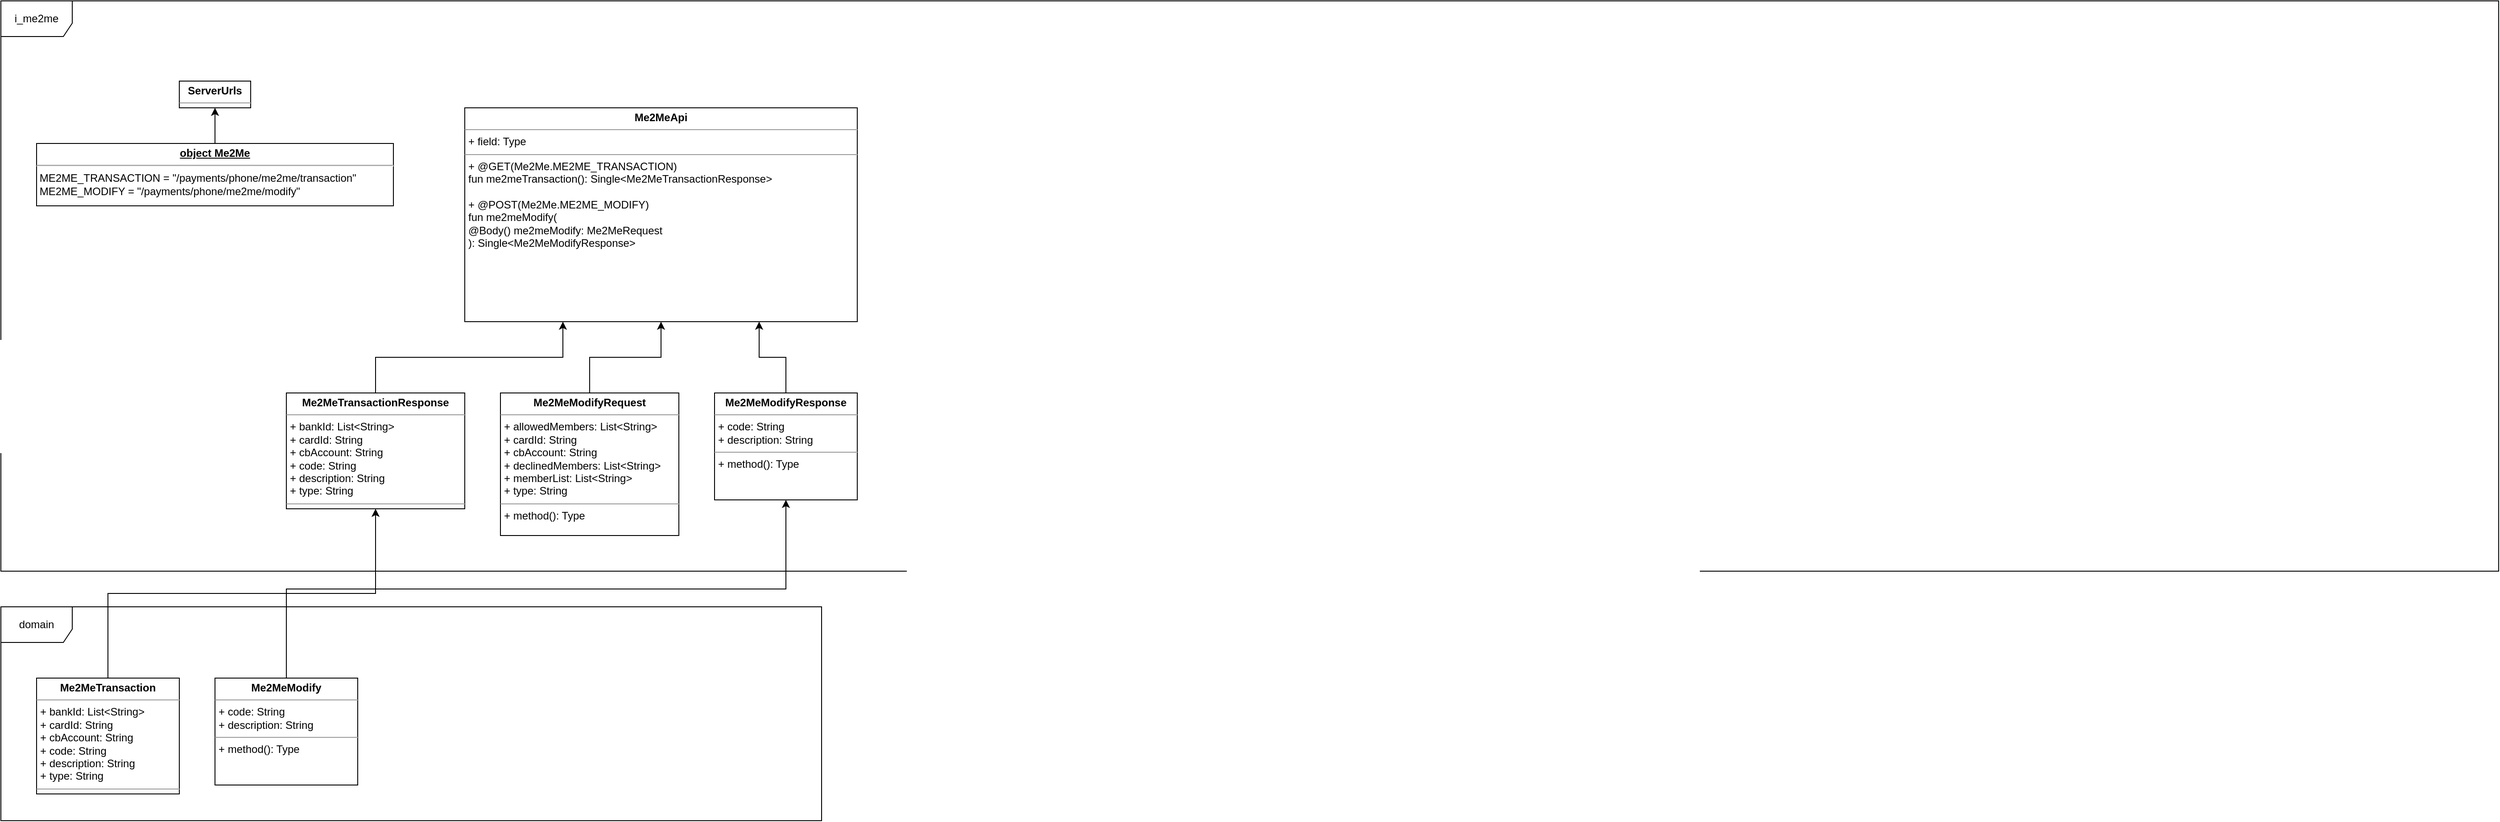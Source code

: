 <mxfile version="15.7.3" type="github">
  <diagram id="gR-Iq4hhyVUKYChUKCiO" name="Page-1">
    <mxGraphModel dx="1185" dy="643" grid="1" gridSize="10" guides="1" tooltips="1" connect="1" arrows="1" fold="1" page="1" pageScale="1" pageWidth="850" pageHeight="1100" math="0" shadow="0">
      <root>
        <mxCell id="0" />
        <mxCell id="1" parent="0" />
        <mxCell id="5Wr3TJJhSt7KaW0Q5IkL-6" value="i_me2me" style="shape=umlFrame;whiteSpace=wrap;html=1;width=80;height=40;" vertex="1" parent="1">
          <mxGeometry x="40" width="2800" height="640" as="geometry" />
        </mxCell>
        <mxCell id="5Wr3TJJhSt7KaW0Q5IkL-7" value="&lt;p style=&quot;margin: 0px ; margin-top: 4px ; text-align: center&quot;&gt;&lt;b&gt;ServerUrls&lt;/b&gt;&lt;/p&gt;&lt;hr size=&quot;1&quot;&gt;" style="verticalAlign=top;align=left;overflow=fill;fontSize=12;fontFamily=Helvetica;html=1;" vertex="1" parent="1">
          <mxGeometry x="240" y="90" width="80" height="30" as="geometry" />
        </mxCell>
        <mxCell id="5Wr3TJJhSt7KaW0Q5IkL-8" value="&lt;p style=&quot;margin: 0px ; margin-top: 4px ; text-align: center&quot;&gt;&lt;b&gt;Me2MeApi&lt;/b&gt;&lt;/p&gt;&lt;hr size=&quot;1&quot;&gt;&lt;p style=&quot;margin: 0px ; margin-left: 4px&quot;&gt;+ field: Type&lt;/p&gt;&lt;hr size=&quot;1&quot;&gt;&lt;p style=&quot;margin: 0px ; margin-left: 4px&quot;&gt;+ @GET(Me2Me.ME2ME_TRANSACTION)&lt;/p&gt;&lt;p style=&quot;margin: 0px ; margin-left: 4px&quot;&gt;fun me2meTransaction(): Single&amp;lt;Me2MeTransactionResponse&amp;gt;&lt;/p&gt;&lt;p style=&quot;margin: 0px ; margin-left: 4px&quot;&gt;&lt;br&gt;&lt;/p&gt;&lt;p style=&quot;margin: 0px ; margin-left: 4px&quot;&gt;+ @POST(Me2Me.ME2ME_MODIFY)&lt;/p&gt;&lt;p style=&quot;margin: 0px ; margin-left: 4px&quot;&gt;fun me2meModify(&lt;/p&gt;&lt;p style=&quot;margin: 0px ; margin-left: 4px&quot;&gt;@Body() me2meModify: Me2MeRequest&lt;br&gt;&lt;/p&gt;&lt;p style=&quot;margin: 0px ; margin-left: 4px&quot;&gt;): Single&amp;lt;Me2MeModifyResponse&amp;gt;&lt;br&gt;&lt;/p&gt;" style="verticalAlign=top;align=left;overflow=fill;fontSize=12;fontFamily=Helvetica;html=1;" vertex="1" parent="1">
          <mxGeometry x="560" y="120" width="440" height="240" as="geometry" />
        </mxCell>
        <mxCell id="5Wr3TJJhSt7KaW0Q5IkL-9" style="edgeStyle=orthogonalEdgeStyle;rounded=0;orthogonalLoop=1;jettySize=auto;html=1;entryX=0.5;entryY=1;entryDx=0;entryDy=0;" edge="1" parent="1" source="5Wr3TJJhSt7KaW0Q5IkL-10" target="5Wr3TJJhSt7KaW0Q5IkL-7">
          <mxGeometry relative="1" as="geometry" />
        </mxCell>
        <mxCell id="5Wr3TJJhSt7KaW0Q5IkL-10" value="&lt;p style=&quot;margin: 0px ; margin-top: 4px ; text-align: center ; text-decoration: underline&quot;&gt;&lt;b&gt;object Me2Me&lt;br&gt;&lt;/b&gt;&lt;/p&gt;&lt;hr&gt;&lt;div&gt;&amp;nbsp;ME2ME_TRANSACTION = &quot;/payments/phone/me2me/transaction&quot;&lt;/div&gt;&lt;div&gt;&amp;nbsp;ME2ME_MODIFY = &quot;/payments/phone/me2me/modify&quot;&lt;/div&gt;" style="verticalAlign=top;align=left;overflow=fill;fontSize=12;fontFamily=Helvetica;html=1;" vertex="1" parent="1">
          <mxGeometry x="80" y="160" width="400" height="70" as="geometry" />
        </mxCell>
        <mxCell id="5Wr3TJJhSt7KaW0Q5IkL-17" style="edgeStyle=orthogonalEdgeStyle;rounded=0;orthogonalLoop=1;jettySize=auto;html=1;entryX=0.25;entryY=1;entryDx=0;entryDy=0;" edge="1" parent="1" source="5Wr3TJJhSt7KaW0Q5IkL-11" target="5Wr3TJJhSt7KaW0Q5IkL-8">
          <mxGeometry relative="1" as="geometry" />
        </mxCell>
        <mxCell id="5Wr3TJJhSt7KaW0Q5IkL-11" value="&lt;p style=&quot;margin: 0px ; margin-top: 4px ; text-align: center&quot;&gt;&lt;b&gt;Me2MeTransactionResponse&lt;/b&gt;&lt;/p&gt;&lt;hr size=&quot;1&quot;&gt;&lt;p style=&quot;margin: 0px ; margin-left: 4px&quot;&gt;+ bankId: List&amp;lt;String&amp;gt;&lt;/p&gt;&lt;p style=&quot;margin: 0px ; margin-left: 4px&quot;&gt;+ cardId: String&lt;/p&gt;&lt;p style=&quot;margin: 0px ; margin-left: 4px&quot;&gt;+ cbAccount: String&lt;/p&gt;&lt;p style=&quot;margin: 0px ; margin-left: 4px&quot;&gt;+ code: String&lt;/p&gt;&lt;p style=&quot;margin: 0px ; margin-left: 4px&quot;&gt;+ description: String&lt;/p&gt;&lt;p style=&quot;margin: 0px ; margin-left: 4px&quot;&gt;+ type: String&lt;br&gt;&lt;/p&gt;&lt;hr size=&quot;1&quot;&gt;" style="verticalAlign=top;align=left;overflow=fill;fontSize=12;fontFamily=Helvetica;html=1;" vertex="1" parent="1">
          <mxGeometry x="360" y="440" width="200" height="130" as="geometry" />
        </mxCell>
        <mxCell id="5Wr3TJJhSt7KaW0Q5IkL-18" style="edgeStyle=orthogonalEdgeStyle;rounded=0;orthogonalLoop=1;jettySize=auto;html=1;entryX=0.5;entryY=1;entryDx=0;entryDy=0;" edge="1" parent="1" source="5Wr3TJJhSt7KaW0Q5IkL-14" target="5Wr3TJJhSt7KaW0Q5IkL-8">
          <mxGeometry relative="1" as="geometry" />
        </mxCell>
        <mxCell id="5Wr3TJJhSt7KaW0Q5IkL-14" value="&lt;p style=&quot;margin: 0px ; margin-top: 4px ; text-align: center&quot;&gt;&lt;b&gt;Me2MeModifyRequest&lt;/b&gt;&lt;/p&gt;&lt;hr size=&quot;1&quot;&gt;&lt;p style=&quot;margin: 0px ; margin-left: 4px&quot;&gt;+ allowedMembers: List&amp;lt;String&amp;gt;&lt;/p&gt;&lt;p style=&quot;margin: 0px ; margin-left: 4px&quot;&gt;+ cardId: String&lt;/p&gt;&lt;p style=&quot;margin: 0px ; margin-left: 4px&quot;&gt;+ cbAccount: String&lt;/p&gt;&lt;p style=&quot;margin: 0px ; margin-left: 4px&quot;&gt;+ declinedMembers: List&amp;lt;String&amp;gt;&lt;/p&gt;&lt;p style=&quot;margin: 0px ; margin-left: 4px&quot;&gt;+ memberList: List&amp;lt;String&amp;gt;&lt;/p&gt;&lt;p style=&quot;margin: 0px ; margin-left: 4px&quot;&gt;+ type: String&lt;br&gt;&lt;/p&gt;&lt;hr size=&quot;1&quot;&gt;&lt;p style=&quot;margin: 0px ; margin-left: 4px&quot;&gt;+ method(): Type&lt;/p&gt;" style="verticalAlign=top;align=left;overflow=fill;fontSize=12;fontFamily=Helvetica;html=1;" vertex="1" parent="1">
          <mxGeometry x="600" y="440" width="200" height="160" as="geometry" />
        </mxCell>
        <mxCell id="5Wr3TJJhSt7KaW0Q5IkL-19" style="edgeStyle=orthogonalEdgeStyle;rounded=0;orthogonalLoop=1;jettySize=auto;html=1;entryX=0.75;entryY=1;entryDx=0;entryDy=0;" edge="1" parent="1" source="5Wr3TJJhSt7KaW0Q5IkL-16" target="5Wr3TJJhSt7KaW0Q5IkL-8">
          <mxGeometry relative="1" as="geometry" />
        </mxCell>
        <mxCell id="5Wr3TJJhSt7KaW0Q5IkL-16" value="&lt;p style=&quot;margin: 0px ; margin-top: 4px ; text-align: center&quot;&gt;&lt;b&gt;Me2MeModifyResponse&lt;/b&gt;&lt;/p&gt;&lt;hr size=&quot;1&quot;&gt;&lt;p style=&quot;margin: 0px ; margin-left: 4px&quot;&gt;+ code: String&lt;/p&gt;&lt;p style=&quot;margin: 0px ; margin-left: 4px&quot;&gt;+ description: String&lt;br&gt;&lt;/p&gt;&lt;hr size=&quot;1&quot;&gt;&lt;p style=&quot;margin: 0px ; margin-left: 4px&quot;&gt;+ method(): Type&lt;/p&gt;" style="verticalAlign=top;align=left;overflow=fill;fontSize=12;fontFamily=Helvetica;html=1;" vertex="1" parent="1">
          <mxGeometry x="840" y="440" width="160" height="120" as="geometry" />
        </mxCell>
        <mxCell id="5Wr3TJJhSt7KaW0Q5IkL-21" value="domain" style="shape=umlFrame;whiteSpace=wrap;html=1;width=80;height=40;" vertex="1" parent="1">
          <mxGeometry x="40" y="680" width="920" height="240" as="geometry" />
        </mxCell>
        <mxCell id="5Wr3TJJhSt7KaW0Q5IkL-24" style="edgeStyle=orthogonalEdgeStyle;rounded=0;orthogonalLoop=1;jettySize=auto;html=1;entryX=0.5;entryY=1;entryDx=0;entryDy=0;exitX=0.5;exitY=0;exitDx=0;exitDy=0;" edge="1" parent="1" source="5Wr3TJJhSt7KaW0Q5IkL-23" target="5Wr3TJJhSt7KaW0Q5IkL-11">
          <mxGeometry relative="1" as="geometry" />
        </mxCell>
        <mxCell id="5Wr3TJJhSt7KaW0Q5IkL-23" value="&lt;p style=&quot;margin: 0px ; margin-top: 4px ; text-align: center&quot;&gt;&lt;b&gt;Me2MeTransaction&lt;/b&gt;&lt;/p&gt;&lt;hr size=&quot;1&quot;&gt;&lt;p style=&quot;margin: 0px ; margin-left: 4px&quot;&gt;+ bankId: List&amp;lt;String&amp;gt;&lt;/p&gt;&lt;p style=&quot;margin: 0px ; margin-left: 4px&quot;&gt;+ cardId: String&lt;/p&gt;&lt;p style=&quot;margin: 0px ; margin-left: 4px&quot;&gt;+ cbAccount: String&lt;/p&gt;&lt;p style=&quot;margin: 0px ; margin-left: 4px&quot;&gt;+ code: String&lt;/p&gt;&lt;p style=&quot;margin: 0px ; margin-left: 4px&quot;&gt;+ description: String&lt;/p&gt;&lt;p style=&quot;margin: 0px ; margin-left: 4px&quot;&gt;+ type: String&lt;br&gt;&lt;/p&gt;&lt;hr size=&quot;1&quot;&gt;" style="verticalAlign=top;align=left;overflow=fill;fontSize=12;fontFamily=Helvetica;html=1;" vertex="1" parent="1">
          <mxGeometry x="80" y="760" width="160" height="130" as="geometry" />
        </mxCell>
        <mxCell id="5Wr3TJJhSt7KaW0Q5IkL-27" style="edgeStyle=orthogonalEdgeStyle;rounded=0;orthogonalLoop=1;jettySize=auto;html=1;entryX=0.5;entryY=1;entryDx=0;entryDy=0;exitX=0.5;exitY=0;exitDx=0;exitDy=0;" edge="1" parent="1" source="5Wr3TJJhSt7KaW0Q5IkL-26" target="5Wr3TJJhSt7KaW0Q5IkL-16">
          <mxGeometry relative="1" as="geometry">
            <Array as="points">
              <mxPoint x="360" y="660" />
              <mxPoint x="920" y="660" />
            </Array>
          </mxGeometry>
        </mxCell>
        <mxCell id="5Wr3TJJhSt7KaW0Q5IkL-26" value="&lt;p style=&quot;margin: 0px ; margin-top: 4px ; text-align: center&quot;&gt;&lt;b&gt;Me2MeModify&lt;/b&gt;&lt;/p&gt;&lt;hr size=&quot;1&quot;&gt;&lt;p style=&quot;margin: 0px ; margin-left: 4px&quot;&gt;+ code: String&lt;/p&gt;&lt;p style=&quot;margin: 0px ; margin-left: 4px&quot;&gt;+ description: String&lt;br&gt;&lt;/p&gt;&lt;hr size=&quot;1&quot;&gt;&lt;p style=&quot;margin: 0px ; margin-left: 4px&quot;&gt;+ method(): Type&lt;/p&gt;" style="verticalAlign=top;align=left;overflow=fill;fontSize=12;fontFamily=Helvetica;html=1;" vertex="1" parent="1">
          <mxGeometry x="280" y="760" width="160" height="120" as="geometry" />
        </mxCell>
      </root>
    </mxGraphModel>
  </diagram>
</mxfile>
